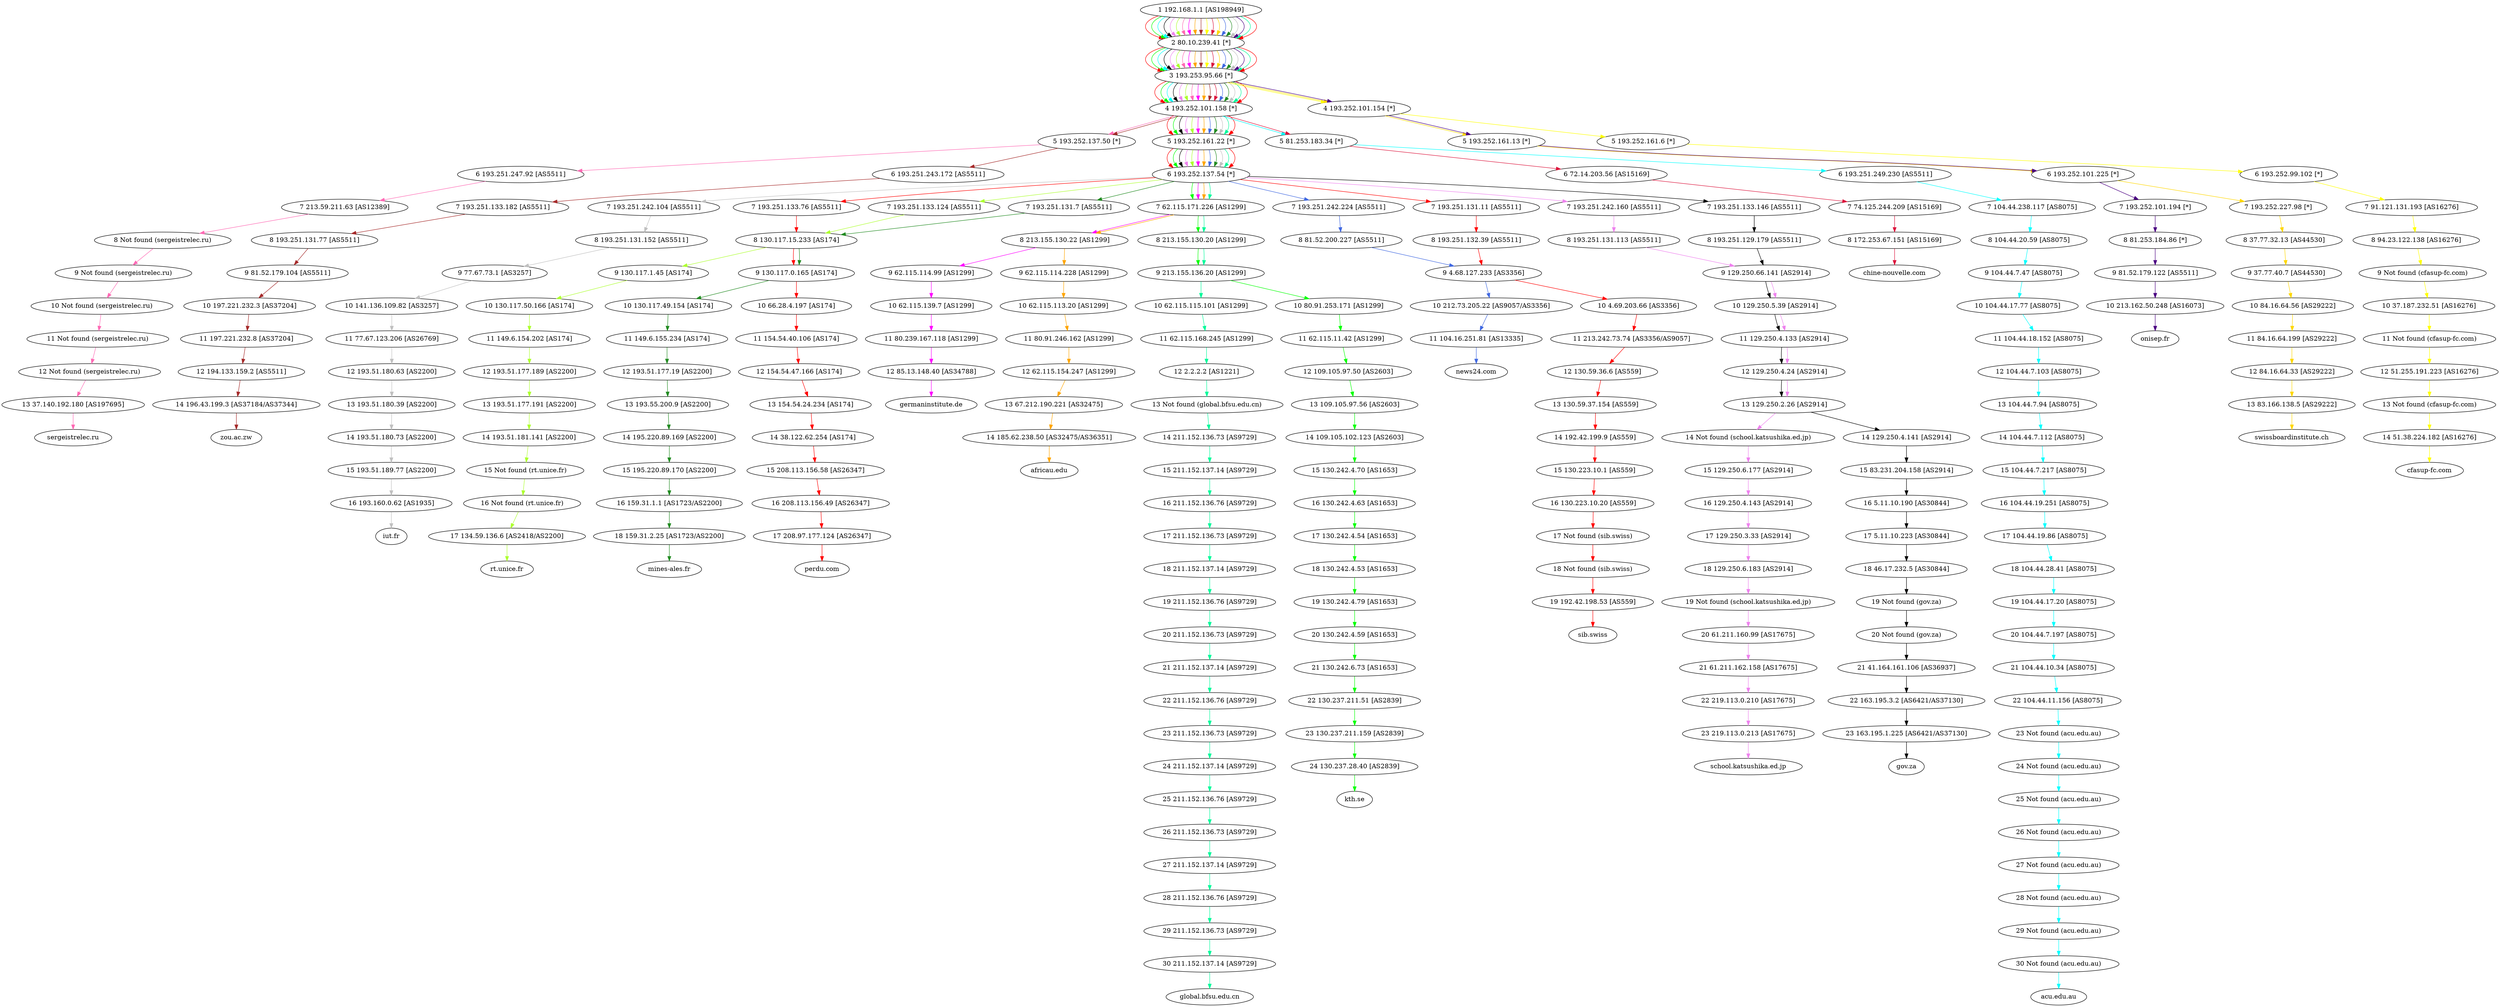 digraph traceroute { 
 "1 192.168.1.1 [AS198949]"  ->  "2 80.10.239.41 [*]"  ->  "3 193.253.95.66 [*]"  ->  "4 193.252.101.158 [*]"  ->  "5 193.252.161.22 [*]"  ->  "6 193.252.137.54 [*]"  ->  "7 193.251.133.76 [AS5511]"  ->  "8 130.117.15.233 [AS174]"  ->  "9 130.117.0.165 [AS174]"  ->  "10 66.28.4.197 [AS174]"  ->  "11 154.54.40.106 [AS174]"  ->  "12 154.54.47.166 [AS174]"  ->  "13 154.54.24.234 [AS174]"  ->  "14 38.122.62.254 [AS174]"  ->  "15 208.113.156.58 [AS26347]"  ->  "16 208.113.156.49 [AS26347]"  ->  "17 208.97.177.124 [AS26347]" -> "perdu.com" [color=red];
 "1 192.168.1.1 [AS198949]"  ->  "2 80.10.239.41 [*]"  ->  "3 193.253.95.66 [*]"  ->  "4 193.252.101.158 [*]"  ->  "5 193.252.161.22 [*]"  ->  "6 193.252.137.54 [*]"  ->  "7 62.115.171.226 [AS1299]"  ->  "8 213.155.130.20 [AS1299]"  ->  "9 213.155.136.20 [AS1299]"  ->  "10 80.91.253.171 [AS1299]"  ->  "11 62.115.11.42 [AS1299]"  ->  "12 109.105.97.50 [AS2603]"  ->  "13 109.105.97.56 [AS2603]"  ->  "14 109.105.102.123 [AS2603]"  ->  "15 130.242.4.70 [AS1653]"  ->  "16 130.242.4.63 [AS1653]"  ->  "17 130.242.4.54 [AS1653]"  ->  "18 130.242.4.53 [AS1653]"  ->  "19 130.242.4.79 [AS1653]"  ->  "20 130.242.4.59 [AS1653]"  ->  "21 130.242.6.73 [AS1653]"  ->  "22 130.237.211.51 [AS2839]"  ->  "23 130.237.211.159 [AS2839]"  ->  "24 130.237.28.40 [AS2839]" -> "kth.se" [color=green];
 "1 192.168.1.1 [AS198949]"  ->  "2 80.10.239.41 [*]"  ->  "3 193.253.95.66 [*]"  ->  "4 193.252.101.158 [*]"  ->  "5 81.253.183.34 [*]"  ->  "6 193.251.249.230 [AS5511]"  ->  "7 104.44.238.117 [AS8075]"  ->  "8 104.44.20.59 [AS8075]"  ->  "9 104.44.7.47 [AS8075]"  ->  "10 104.44.17.77 [AS8075]"  ->  "11 104.44.18.152 [AS8075]"  ->  "12 104.44.7.103 [AS8075]"  ->  "13 104.44.7.94 [AS8075]"  ->  "14 104.44.7.112 [AS8075]"  ->  "15 104.44.7.217 [AS8075]"  ->  "16 104.44.19.251 [AS8075]"  ->  "17 104.44.19.86 [AS8075]"  ->  "18 104.44.28.41 [AS8075]"  ->  "19 104.44.17.20 [AS8075]"  ->  "20 104.44.7.197 [AS8075]"  ->  "21 104.44.10.34 [AS8075]"  ->  "22 104.44.11.156 [AS8075]" ->"23 Not found (acu.edu.au)"->"24 Not found (acu.edu.au)"->"25 Not found (acu.edu.au)"->"26 Not found (acu.edu.au)"->"27 Not found (acu.edu.au)"->"28 Not found (acu.edu.au)"->"29 Not found (acu.edu.au)"->"30 Not found (acu.edu.au)"-> "acu.edu.au" [color=cyan];
 "1 192.168.1.1 [AS198949]"  ->  "2 80.10.239.41 [*]"  ->  "3 193.253.95.66 [*]"  ->  "4 193.252.101.158 [*]"  ->  "5 193.252.161.22 [*]"  ->  "6 193.252.137.54 [*]"  ->  "7 193.251.133.146 [AS5511]"  ->  "8 193.251.129.179 [AS5511]"  ->  "9 129.250.66.141 [AS2914]"  ->  "10 129.250.5.39 [AS2914]"  ->  "11 129.250.4.133 [AS2914]"  ->  "12 129.250.4.24 [AS2914]"  ->  "13 129.250.2.26 [AS2914]"  ->  "14 129.250.4.141 [AS2914]"  ->  "15 83.231.204.158 [AS2914]"  ->  "16 5.11.10.190 [AS30844]"  ->  "17 5.11.10.223 [AS30844]"  ->  "18 46.17.232.5 [AS30844]" ->"19 Not found (gov.za)"->"20 Not found (gov.za)" ->  "21 41.164.161.106 [AS36937]"  ->  "22 163.195.3.2 [AS6421/AS37130]"  ->  "23 163.195.1.225 [AS6421/AS37130]" -> "gov.za" [color=black];
 "1 192.168.1.1 [AS198949]"  ->  "2 80.10.239.41 [*]"  ->  "3 193.253.95.66 [*]"  ->  "4 193.252.101.158 [*]"  ->  "5 193.252.161.22 [*]"  ->  "6 193.252.137.54 [*]"  ->  "7 193.251.242.160 [AS5511]"  ->  "8 193.251.131.113 [AS5511]"  ->  "9 129.250.66.141 [AS2914]"  ->  "10 129.250.5.39 [AS2914]"  ->  "11 129.250.4.133 [AS2914]"  ->  "12 129.250.4.24 [AS2914]"  ->  "13 129.250.2.26 [AS2914]" ->"14 Not found (school.katsushika.ed.jp)" ->  "15 129.250.6.177 [AS2914]"  ->  "16 129.250.4.143 [AS2914]"  ->  "17 129.250.3.33 [AS2914]"  ->  "18 129.250.6.183 [AS2914]" ->"19 Not found (school.katsushika.ed.jp)" ->  "20 61.211.160.99 [AS17675]"  ->  "21 61.211.162.158 [AS17675]"  ->  "22 219.113.0.210 [AS17675]"  ->  "23 219.113.0.213 [AS17675]" -> "school.katsushika.ed.jp" [color=violet];
 "1 192.168.1.1 [AS198949]"  ->  "2 80.10.239.41 [*]"  ->  "3 193.253.95.66 [*]"  ->  "4 193.252.101.158 [*]"  ->  "5 193.252.161.22 [*]"  ->  "6 193.252.137.54 [*]"  ->  "7 193.251.133.124 [AS5511]"  ->  "8 130.117.15.233 [AS174]"  ->  "9 130.117.1.45 [AS174]"  ->  "10 130.117.50.166 [AS174]"  ->  "11 149.6.154.202 [AS174]"  ->  "12 193.51.177.189 [AS2200]"  ->  "13 193.51.177.191 [AS2200]"  ->  "14 193.51.181.141 [AS2200]" ->"15 Not found (rt.unice.fr)"->"16 Not found (rt.unice.fr)" ->  "17 134.59.136.6 [AS2418/AS2200]" -> "rt.unice.fr" [color=greenyellow];
 "1 192.168.1.1 [AS198949]"  ->  "2 80.10.239.41 [*]"  ->  "3 193.253.95.66 [*]"  ->  "4 193.252.101.158 [*]"  ->  "5 193.252.137.50 [*]"  ->  "6 193.251.247.92 [AS5511]"  ->  "7 213.59.211.63 [AS12389]" ->"8 Not found (sergeistrelec.ru)"->"9 Not found (sergeistrelec.ru)"->"10 Not found (sergeistrelec.ru)"->"11 Not found (sergeistrelec.ru)"->"12 Not found (sergeistrelec.ru)" ->  "13 37.140.192.180 [AS197695]" -> "sergeistrelec.ru" [color=hotpink];
 "1 192.168.1.1 [AS198949]"  ->  "2 80.10.239.41 [*]"  ->  "3 193.253.95.66 [*]"  ->  "4 193.252.101.158 [*]"  ->  "5 193.252.161.22 [*]"  ->  "6 193.252.137.54 [*]"  ->  "7 62.115.171.226 [AS1299]"  ->  "8 213.155.130.22 [AS1299]"  ->  "9 62.115.114.99 [AS1299]"  ->  "10 62.115.139.7 [AS1299]"  ->  "11 80.239.167.118 [AS1299]"  ->  "12 85.13.148.40 [AS34788]" -> "germaninstitute.de" [color=magenta];
 "1 192.168.1.1 [AS198949]"  ->  "2 80.10.239.41 [*]"  ->  "3 193.253.95.66 [*]"  ->  "4 193.252.101.158 [*]"  ->  "5 193.252.161.22 [*]"  ->  "6 193.252.137.54 [*]"  ->  "7 62.115.171.226 [AS1299]"  ->  "8 213.155.130.22 [AS1299]"  ->  "9 62.115.114.228 [AS1299]"  ->  "10 62.115.113.20 [AS1299]"  ->  "11 80.91.246.162 [AS1299]"  ->  "12 62.115.154.247 [AS1299]"  ->  "13 67.212.190.221 [AS32475]"  ->  "14 185.62.238.50 [AS32475/AS36351]" -> "africau.edu" [color=orange];
 "1 192.168.1.1 [AS198949]"  ->  "2 80.10.239.41 [*]"  ->  "3 193.253.95.66 [*]"  ->  "4 193.252.101.158 [*]"  ->  "5 193.252.137.50 [*]"  ->  "6 193.251.243.172 [AS5511]"  ->  "7 193.251.133.182 [AS5511]"  ->  "8 193.251.131.77 [AS5511]"  ->  "9 81.52.179.104 [AS5511]"  ->  "10 197.221.232.3 [AS37204]"  ->  "11 197.221.232.8 [AS37204]"  ->  "12 194.133.159.2 [AS5511]"  ->  "14 196.43.199.3 [AS37184/AS37344]" -> "zou.ac.zw" [color=brown];
 "1 192.168.1.1 [AS198949]"  ->  "2 80.10.239.41 [*]"  ->  "3 193.253.95.66 [*]"  ->  "4 193.252.101.154 [*]"  ->  "5 193.252.161.6 [*]"  ->  "6 193.252.99.102 [*]"  ->  "7 91.121.131.193 [AS16276]"  ->  "8 94.23.122.138 [AS16276]" ->"9 Not found (cfasup-fc.com)" ->  "10 37.187.232.51 [AS16276]" ->"11 Not found (cfasup-fc.com)" ->  "12 51.255.191.223 [AS16276]" ->"13 Not found (cfasup-fc.com)" ->  "14 51.38.224.182 [AS16276]" -> "cfasup-fc.com" [color=yellow];
 "1 192.168.1.1 [AS198949]"  ->  "2 80.10.239.41 [*]"  ->  "3 193.253.95.66 [*]"  ->  "4 193.252.101.158 [*]"  ->  "5 81.253.183.34 [*]"  ->  "6 72.14.203.56 [AS15169]"  ->  "7 74.125.244.209 [AS15169]"  ->  "8 172.253.67.151 [AS15169]" -> "chine-nouvelle.com" [color=crimson];
 "1 192.168.1.1 [AS198949]"  ->  "2 80.10.239.41 [*]"  ->  "3 193.253.95.66 [*]"  ->  "4 193.252.101.154 [*]"  ->  "5 193.252.161.13 [*]"  ->  "6 193.252.101.225 [*]"  ->  "7 193.252.227.98 [*]"  ->  "8 37.77.32.13 [AS44530]"  ->  "9 37.77.40.7 [AS44530]"  ->  "10 84.16.64.56 [AS29222]"  ->  "11 84.16.64.199 [AS29222]"  ->  "12 84.16.64.33 [AS29222]"  ->  "13 83.166.138.5 [AS29222]" -> "swissboardinstitute.ch" [color=gold];
 "1 192.168.1.1 [AS198949]"  ->  "2 80.10.239.41 [*]"  ->  "3 193.253.95.66 [*]"  ->  "4 193.252.101.158 [*]"  ->  "5 193.252.161.22 [*]"  ->  "6 193.252.137.54 [*]"  ->  "7 193.251.242.224 [AS5511]"  ->  "8 81.52.200.227 [AS5511]"  ->  "9 4.68.127.233 [AS3356]"  ->  "10 212.73.205.22 [AS9057/AS3356]"  ->  "11 104.16.251.81 [AS13335]" -> "news24.com" [color=royalblue];
 "1 192.168.1.1 [AS198949]"  ->  "2 80.10.239.41 [*]"  ->  "3 193.253.95.66 [*]"  ->  "4 193.252.101.158 [*]"  ->  "5 193.252.161.22 [*]"  ->  "6 193.252.137.54 [*]"  ->  "7 193.251.131.7 [AS5511]"  ->  "8 130.117.15.233 [AS174]"  ->  "9 130.117.0.165 [AS174]"  ->  "10 130.117.49.154 [AS174]"  ->  "11 149.6.155.234 [AS174]"  ->  "12 193.51.177.19 [AS2200]"  ->  "13 193.55.200.9 [AS2200]"  ->  "14 195.220.89.169 [AS2200]"  ->  "15 195.220.89.170 [AS2200]"  ->  "16 159.31.1.1 [AS1723/AS2200]"  ->  "18 159.31.2.25 [AS1723/AS2200]" -> "mines-ales.fr" [color=forestgreen];
 "1 192.168.1.1 [AS198949]"  ->  "2 80.10.239.41 [*]"  ->  "3 193.253.95.66 [*]"  ->  "4 193.252.101.158 [*]"  ->  "5 193.252.161.22 [*]"  ->  "6 193.252.137.54 [*]"  ->  "7 193.251.242.104 [AS5511]"  ->  "8 193.251.131.152 [AS5511]"  ->  "9 77.67.73.1 [AS3257]"  ->  "10 141.136.109.82 [AS3257]"  ->  "11 77.67.123.206 [AS26769]"  ->  "12 193.51.180.63 [AS2200]"  ->  "13 193.51.180.39 [AS2200]"  ->  "14 193.51.180.73 [AS2200]"  ->  "15 193.51.189.77 [AS2200]"  ->  "16 193.160.0.62 [AS1935]" -> "iut.fr" [color=grey];
 "1 192.168.1.1 [AS198949]"  ->  "2 80.10.239.41 [*]"  ->  "3 193.253.95.66 [*]"  ->  "4 193.252.101.154 [*]"  ->  "5 193.252.161.13 [*]"  ->  "6 193.252.101.225 [*]"  ->  "7 193.252.101.194 [*]"  ->  "8 81.253.184.86 [*]"  ->  "9 81.52.179.122 [AS5511]"  ->  "10 213.162.50.248 [AS16073]" -> "onisep.fr" [color=indigo];
 "1 192.168.1.1 [AS198949]"  ->  "2 80.10.239.41 [*]"  ->  "3 193.253.95.66 [*]"  ->  "4 193.252.101.158 [*]"  ->  "5 193.252.161.22 [*]"  ->  "6 193.252.137.54 [*]"  ->  "7 62.115.171.226 [AS1299]"  ->  "8 213.155.130.20 [AS1299]"  ->  "9 213.155.136.20 [AS1299]"  ->  "10 62.115.115.101 [AS1299]"  ->  "11 62.115.168.245 [AS1299]"  ->  "12 2.2.2.2 [AS1221]" ->"13 Not found (global.bfsu.edu.cn)" ->  "14 211.152.136.73 [AS9729]"  ->  "15 211.152.137.14 [AS9729]"  ->  "16 211.152.136.76 [AS9729]"  ->  "17 211.152.136.73 [AS9729]"  ->  "18 211.152.137.14 [AS9729]"  ->  "19 211.152.136.76 [AS9729]"  ->  "20 211.152.136.73 [AS9729]"  ->  "21 211.152.137.14 [AS9729]"  ->  "22 211.152.136.76 [AS9729]"  ->  "23 211.152.136.73 [AS9729]"  ->  "24 211.152.137.14 [AS9729]"  ->  "25 211.152.136.76 [AS9729]"  ->  "26 211.152.136.73 [AS9729]"  ->  "27 211.152.137.14 [AS9729]"  ->  "28 211.152.136.76 [AS9729]"  ->  "29 211.152.136.73 [AS9729]"  ->  "30 211.152.137.14 [AS9729]" -> "global.bfsu.edu.cn" [color=mediumspringgreen];
 "1 192.168.1.1 [AS198949]"  ->  "2 80.10.239.41 [*]"  ->  "3 193.253.95.66 [*]"  ->  "4 193.252.101.158 [*]"  ->  "5 193.252.161.22 [*]"  ->  "6 193.252.137.54 [*]"  ->  "7 193.251.131.11 [AS5511]"  ->  "8 193.251.132.39 [AS5511]"  ->  "9 4.68.127.233 [AS3356]"  ->  "10 4.69.203.66 [AS3356]"  ->  "11 213.242.73.74 [AS3356/AS9057]"  ->  "12 130.59.36.6 [AS559]"  ->  "13 130.59.37.154 [AS559]"  ->  "14 192.42.199.9 [AS559]"  ->  "15 130.223.10.1 [AS559]"  ->  "16 130.223.10.20 [AS559]" ->"17 Not found (sib.swiss)"->"18 Not found (sib.swiss)" ->  "19 192.42.198.53 [AS559]" -> "sib.swiss" [color=red];
}
